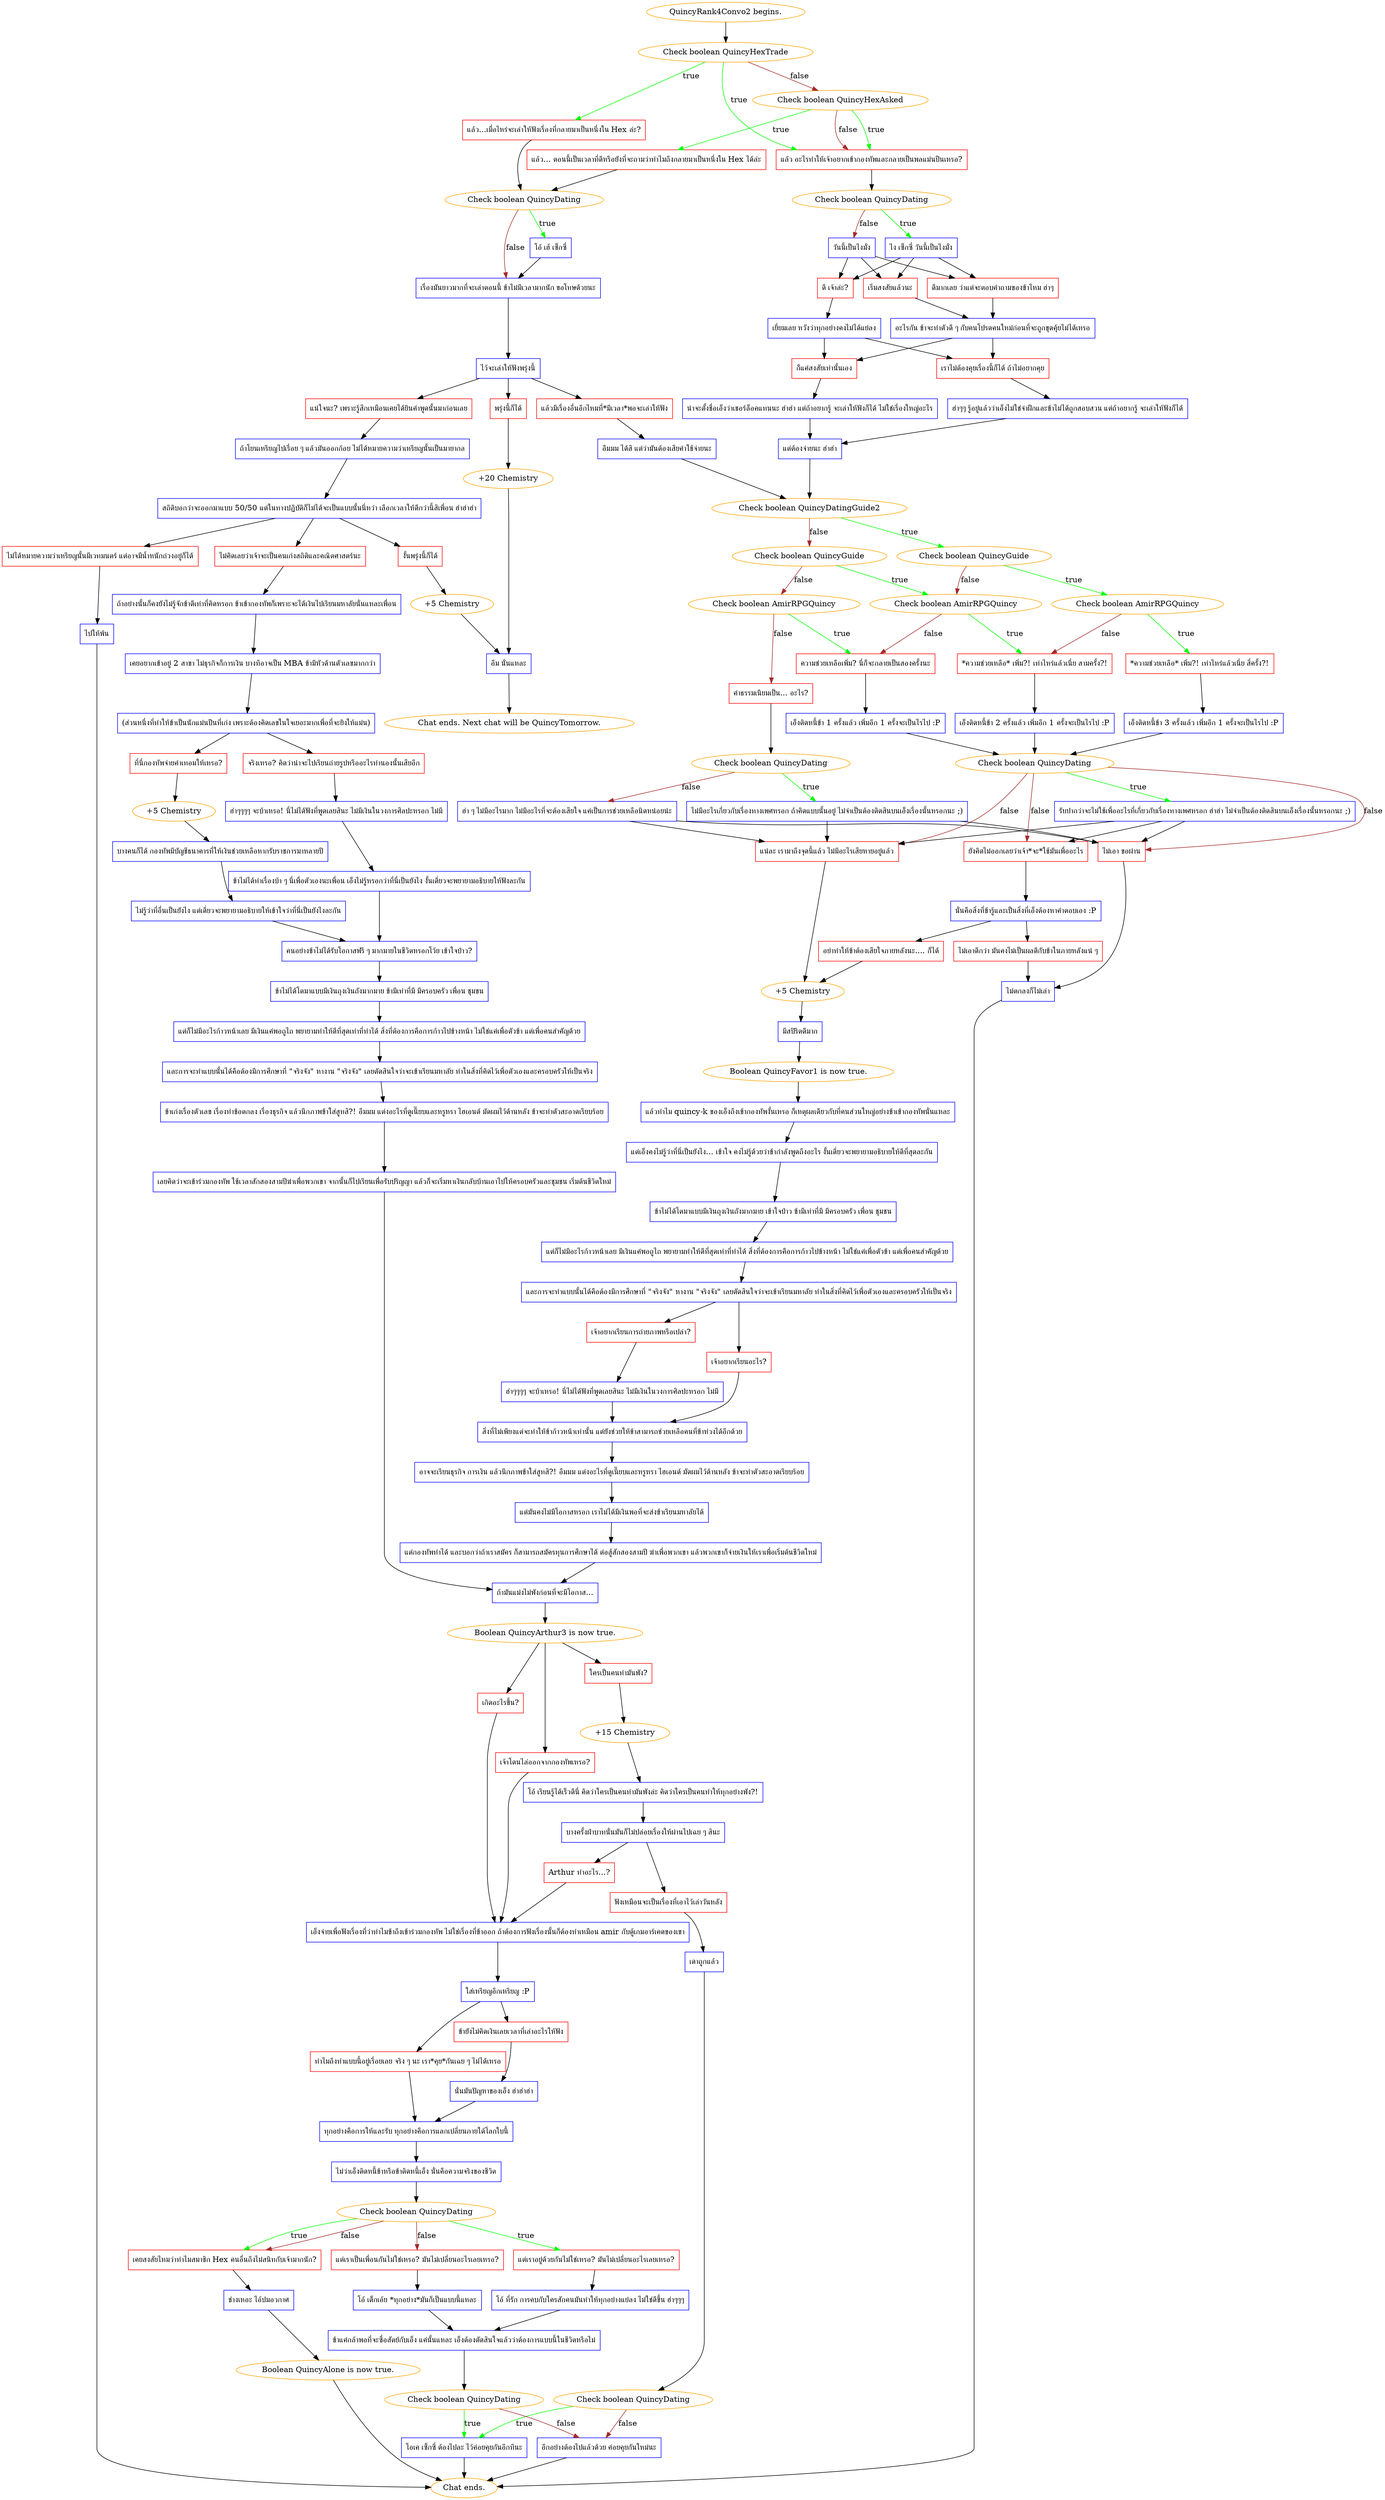 digraph {
	"QuincyRank4Convo2 begins." [color=orange];
		"QuincyRank4Convo2 begins." -> j2253162781;
	j2253162781 [label="Check boolean QuincyHexTrade",color=orange];
		j2253162781 -> j2708929974 [label=true,color=green];
		j2253162781 -> j884091084 [label=true,color=green];
		j2253162781 -> j3813648319 [label=false,color=brown];
	j2708929974 [label="แล้ว อะไรทำให้เจ้าอยากเข้ากองทัพและกลายเป็นพลแม่นปืนเหรอ?",shape=box,color=red];
		j2708929974 -> j975604575;
	j884091084 [label="แล้ว...เมื่อไหร่จะเล่าให้ฟังเรื่องที่กลายมาเป็นหนึ่งใน Hex ล่ะ?",shape=box,color=red];
		j884091084 -> j1313632766;
	j3813648319 [label="Check boolean QuincyHexAsked",color=orange];
		j3813648319 -> j3491478077 [label=true,color=green];
		j3813648319 -> j2708929974 [label=true,color=green];
		j3813648319 -> j2708929974 [label=false,color=brown];
	j975604575 [label="Check boolean QuincyDating",color=orange];
		j975604575 -> j4201863936 [label=true,color=green];
		j975604575 -> j2565924536 [label=false,color=brown];
	j1313632766 [label="Check boolean QuincyDating",color=orange];
		j1313632766 -> j80114901 [label=true,color=green];
		j1313632766 -> j2122083505 [label=false,color=brown];
	j3491478077 [label="แล้ว... ตอนนี้เป็นเวลาที่ดีหรือยังที่จะถามว่าทำไมถึงกลายมาเป็นหนึ่งใน Hex ได้ล่ะ",shape=box,color=red];
		j3491478077 -> j1313632766;
	j4201863936 [label="ไง เซ็กซี่ วันนี้เป็นไงมั่ง",shape=box,color=blue];
		j4201863936 -> j2232660026;
		j4201863936 -> j1266577884;
		j4201863936 -> j3379109196;
	j2565924536 [label="วันนี้เป็นไงมั่ง",shape=box,color=blue];
		j2565924536 -> j2232660026;
		j2565924536 -> j1266577884;
		j2565924536 -> j3379109196;
	j80114901 [label="โอ้ เฮ้ เซ็กซี่",shape=box,color=blue];
		j80114901 -> j2122083505;
	j2122083505 [label="เรื่องมันยาวมากที่จะเล่าตอนนี้ ข้าไม่มีเวลามากนัก ขอโทษด้วยนะ",shape=box,color=blue];
		j2122083505 -> j3457294560;
	j2232660026 [label="ดี เจ้าล่ะ?",shape=box,color=red];
		j2232660026 -> j4206448851;
	j1266577884 [label="เริ่มสงสัยแล้วนะ",shape=box,color=red];
		j1266577884 -> j982423773;
	j3379109196 [label="ดีมากเลย ว่าแต่จะตอบคำถามของข้าไหม ฮ่าๆ",shape=box,color=red];
		j3379109196 -> j982423773;
	j3457294560 [label="ไว้จะเล่าให้ฟังพรุ่งนี้",shape=box,color=blue];
		j3457294560 -> j49680656;
		j3457294560 -> j3368520190;
		j3457294560 -> j241207832;
	j4206448851 [label="เยี่ยมเลย หวังว่าทุกอย่างคงไม่ได้แย่ลง",shape=box,color=blue];
		j4206448851 -> j2868128118;
		j4206448851 -> j2639099099;
	j982423773 [label="อะไรกัน ข้าจะทำตัวดี ๆ กับคนโปรดคนใหม่ก่อนที่จะถูกขุดคุ้ยไม่ได้เหรอ",shape=box,color=blue];
		j982423773 -> j2868128118;
		j982423773 -> j2639099099;
	j49680656 [label="แล้วมีเรื่องอื่นอีกไหมที่*มีเวลา*พอจะเล่าให้ฟัง",shape=box,color=red];
		j49680656 -> j4283193482;
	j3368520190 [label="แน่ใจนะ? เพราะรู้สึกเหมือนเคยได้ยินคำพูดนั้นมาก่อนเลย",shape=box,color=red];
		j3368520190 -> j3738481951;
	j241207832 [label="พรุ่งนี้ก็ได้",shape=box,color=red];
		j241207832 -> j2547271047;
	j2868128118 [label="ก็แค่สงสัยเท่านั้นเอง",shape=box,color=red];
		j2868128118 -> j636670827;
	j2639099099 [label="เราไม่ต้องคุยเรื่องนี้ก็ได้ ถ้าไม่อยากคุย",shape=box,color=red];
		j2639099099 -> j763601071;
	j4283193482 [label="อืมมม ได้สิ แต่ว่ามันต้องเสียค่าใช้จ่ายนะ",shape=box,color=blue];
		j4283193482 -> j3024806683;
	j3738481951 [label="ถ้าโยนเหรียญไปเรื่อย ๆ แล้วมันออกก้อย ไม่ได้หมายความว่าเหรียญนั้นเป็นมายากล",shape=box,color=blue];
		j3738481951 -> j2544007236;
	j2547271047 [label="+20 Chemistry",color=orange];
		j2547271047 -> j1363666350;
	j636670827 [label="น่าจะตั้งชื่อเอ็งว่าเชอร์ล็อคแทนนะ ฮ่าฮ่า แต่ถ้าอยากรู้ จะเล่าให้ฟังก็ได้ ไม่ใช่เรื่องใหญ่อะไร",shape=box,color=blue];
		j636670827 -> j837095127;
	j763601071 [label="ฮ่าๆๆ รู้อยู่แล้วว่าเอ็งไม่ใช่จ่าฝึกและข้าไม่ได้ถูกสอบสวน แต่ถ้าอยากรู้ จะเล่าให้ฟังก็ได้",shape=box,color=blue];
		j763601071 -> j837095127;
	j3024806683 [label="Check boolean QuincyDatingGuide2",color=orange];
		j3024806683 -> j669743190 [label=true,color=green];
		j3024806683 -> j43061601 [label=false,color=brown];
	j2544007236 [label="สถิติบอกว่าจะออกมาแบบ 50/50 แต่ในทางปฏิบัติก็ไม่ได้จะเป็นแบบนั้นนี่หว่า เลือกเวลาให้ดีกว่านี้สิเพื่อน ฮ่าฮ่าฮ่า",shape=box,color=blue];
		j2544007236 -> j1046873481;
		j2544007236 -> j2138285903;
		j2544007236 -> j1186579190;
	j1363666350 [label="อืม นั่นแหละ",shape=box,color=blue];
		j1363666350 -> "Chat ends. Next chat will be QuincyTomorrow.";
	j837095127 [label="แต่ต้องจ่ายนะ ฮ่าฮ่า",shape=box,color=blue];
		j837095127 -> j3024806683;
	j669743190 [label="Check boolean QuincyGuide",color=orange];
		j669743190 -> j2725101485 [label=true,color=green];
		j669743190 -> j2826705318 [label=false,color=brown];
	j43061601 [label="Check boolean QuincyGuide",color=orange];
		j43061601 -> j2826705318 [label=true,color=green];
		j43061601 -> j2323465099 [label=false,color=brown];
	j1046873481 [label="ไม่คิดเลยว่าเจ้าจะเป็นคนเก่งสถิติและคณิตศาสตร์นะ",shape=box,color=red];
		j1046873481 -> j4213969577;
	j2138285903 [label="ไม่ได้หมายความว่าเหรียญนั้นมีเวทมนตร์ แต่อาจมีน้ำหนักถ่วงอยู่ก็ได้",shape=box,color=red];
		j2138285903 -> j4212621289;
	j1186579190 [label="งั้นพรุ่งนี้ก็ได้",shape=box,color=red];
		j1186579190 -> j3652130922;
	"Chat ends. Next chat will be QuincyTomorrow." [color=orange];
	j2725101485 [label="Check boolean AmirRPGQuincy",color=orange];
		j2725101485 -> j2485357735 [label=true,color=green];
		j2725101485 -> j1076217539 [label=false,color=brown];
	j2826705318 [label="Check boolean AmirRPGQuincy",color=orange];
		j2826705318 -> j1076217539 [label=true,color=green];
		j2826705318 -> j3286538227 [label=false,color=brown];
	j2323465099 [label="Check boolean AmirRPGQuincy",color=orange];
		j2323465099 -> j3286538227 [label=true,color=green];
		j2323465099 -> j3383320378 [label=false,color=brown];
	j4213969577 [label="ถ้าอย่างนั้นก็คงยังไม่รู้จักข้าดีเท่าที่คิดหรอก ข้าเข้ากองทัพก็เพราะจะได้เงินไปเรียนมหาลัยนั่นแหละเพื่อน",shape=box,color=blue];
		j4213969577 -> j3226812005;
	j4212621289 [label="ไปให้พ้น",shape=box,color=blue];
		j4212621289 -> "Chat ends.";
	j3652130922 [label="+5 Chemistry",color=orange];
		j3652130922 -> j1363666350;
	j2485357735 [label="*ความช่วยเหลือ* เพิ่ม?! เท่าไหร่แล้วเนี่ย สี่ครั้ง?!",shape=box,color=red];
		j2485357735 -> j1652183290;
	j1076217539 [label="*ความช่วยเหลือ* เพิ่ม?! เท่าไหร่แล้วเนี่ย สามครั้ง?!",shape=box,color=red];
		j1076217539 -> j1188899186;
	j3286538227 [label="ความช่วยเหลือเพิ่ม? นี่ก็จะกลายเป็นสองครั้งนะ",shape=box,color=red];
		j3286538227 -> j3592254725;
	j3383320378 [label="ค่าธรรมเนียมเป็น... อะไร?",shape=box,color=red];
		j3383320378 -> j1693636721;
	j3226812005 [label="เคยอยากเข้าอยู่ 2 สาขา ไม่ธุรกิจก็การเงิน บางทีอาจเป็น MBA ข้ามีหัวด้านตัวเลขมากกว่า",shape=box,color=blue];
		j3226812005 -> j670804553;
	"Chat ends." [color=orange];
	j1652183290 [label="เอ็งติดหนี้ข้า 3 ครั้งแล้ว เพิ่มอีก 1 ครั้งจะเป็นไรไป :P",shape=box,color=blue];
		j1652183290 -> j3185193467;
	j1188899186 [label="เอ็งติดหนี้ข้า 2 ครั้งแล้ว เพิ่มอีก 1 ครั้งจะเป็นไรไป :P",shape=box,color=blue];
		j1188899186 -> j3185193467;
	j3592254725 [label="เอ็งติดหนี้ข้า 1 ครั้งแล้ว เพิ่มอีก 1 ครั้งจะเป็นไรไป :P",shape=box,color=blue];
		j3592254725 -> j3185193467;
	j1693636721 [label="Check boolean QuincyDating",color=orange];
		j1693636721 -> j664462453 [label=true,color=green];
		j1693636721 -> j1364918858 [label=false,color=brown];
	j670804553 [label="(ส่วนหนึ่งที่ทำให้ข้าเป็นนักแม่นปืนที่เก่ง เพราะต้องคิดเลขในใจเยอะมากเพื่อที่จะยิงให้แม่น)",shape=box,color=blue];
		j670804553 -> j133742366;
		j670804553 -> j1952275920;
	j3185193467 [label="Check boolean QuincyDating",color=orange];
		j3185193467 -> j3729267159 [label=true,color=green];
		j3185193467 -> j3639699902 [label=false,color=brown];
		j3185193467 -> j1674579670 [label=false,color=brown];
		j3185193467 -> j1458488006 [label=false,color=brown];
	j664462453 [label="ไม่มีอะไรเกี่ยวกับเรื่องทางเพศหรอก ถ้าคิดแบบนั้นอยู่ ไม่จำเป็นต้องติดสินบนเอ็งเรื่องนั้นหรอกนะ ;)",shape=box,color=blue];
		j664462453 -> j1458488006;
		j664462453 -> j1674579670;
	j1364918858 [label="ฮ่า ๆ ไม่มีอะไรมาก ไม่มีอะไรที่จะต้องเสียใจ แค่เป็นการช่วยเหลือนิดหน่อยน่ะ",shape=box,color=blue];
		j1364918858 -> j1458488006;
		j1364918858 -> j1674579670;
	j133742366 [label="จริงเหรอ? คิดว่าน่าจะไปเรียนถ่ายรูปหรืออะไรทำนองนั้นเสียอีก",shape=box,color=red];
		j133742366 -> j2953414577;
	j1952275920 [label="ที่นี่กองทัพจ่ายค่าเทอมให้เหรอ?",shape=box,color=red];
		j1952275920 -> j3008762451;
	j3729267159 [label="รับปากว่าจะไม่ใช้เพื่ออะไรที่เกี่ยวกับเรื่องทางเพศหรอก ฮ่าฮ่า ไม่จำเป็นต้องติดสินบนเอ็งเรื่องนั้นหรอกนะ ;)",shape=box,color=blue];
		j3729267159 -> j3639699902;
		j3729267159 -> j1674579670;
		j3729267159 -> j1458488006;
	j3639699902 [label="ยังคิดไม่ออกเลยว่าเจ้า*จะ*ใช้มันเพื่ออะไร",shape=box,color=red];
		j3639699902 -> j2059440119;
	j1674579670 [label="ไม่เอา ขอผ่าน",shape=box,color=red];
		j1674579670 -> j3023084471;
	j1458488006 [label="แน่ละ เรามาถึงจุดนี้แล้ว ไม่มีอะไรเสียหายอยู่แล้ว",shape=box,color=red];
		j1458488006 -> j3779377757;
	j2953414577 [label="ฮ่าๆๆๆๆ จะบ้าเหรอ! นี่ไม่ได้ฟังที่พูดเลยสินะ ไม่มีเงินในวงการศิลปะหรอก ไม่มี",shape=box,color=blue];
		j2953414577 -> j1184771937;
	j3008762451 [label="+5 Chemistry",color=orange];
		j3008762451 -> j2493803646;
	j2059440119 [label="นั่นคือสิ่งที่ข้ารู้และเป็นสิ่งที่เอ็งต้องหาคำตอบเอง :P",shape=box,color=blue];
		j2059440119 -> j772747788;
		j2059440119 -> j2352613869;
	j3023084471 [label="ไม่ตกลงก็ไม่เล่า",shape=box,color=blue];
		j3023084471 -> "Chat ends.";
	j3779377757 [label="+5 Chemistry",color=orange];
		j3779377757 -> j3690086823;
	j1184771937 [label="ข้าไม่ได้ทำเรื่องบ้า ๆ นี่เพื่อตัวเองนะเพื่อน เอ็งไม่รู้หรอกว่าที่นี่เป็นยังไง งั้นเดี๋ยวจะพยายามอธิบายให้ฟังละกัน",shape=box,color=blue];
		j1184771937 -> j761664541;
	j2493803646 [label="บางคนก็ได้ กองทัพมีบัญชีธนาคารที่ให้เงินช่วยเหลือหากรับราชการมาหลายปี",shape=box,color=blue];
		j2493803646 -> j1378045116;
	j772747788 [label="อย่าทำให้ข้าต้องเสียใจภายหลังนะ.... ก็ได้",shape=box,color=red];
		j772747788 -> j3779377757;
	j2352613869 [label="ไม่เอาดีกว่า มันคงไม่เป็นผลดีกับข้าในภายหลังแน่ ๆ",shape=box,color=red];
		j2352613869 -> j3023084471;
	j3690086823 [label="มีสปิริตดีมาก",shape=box,color=blue];
		j3690086823 -> j3443572434;
	j761664541 [label="คนอย่างข้าไม่ได้รับโอกาสฟรี ๆ มากมายในชีวิตหรอกโว้ย เข้าใจป่าว?",shape=box,color=blue];
		j761664541 -> j855675936;
	j1378045116 [label="ไม่รู้ว่าที่อื่นเป็นยังไง แต่เดี๋ยวจะพยายามอธิบายให้เข้าใจว่าที่นี่เป็นยังไงละกัน",shape=box,color=blue];
		j1378045116 -> j761664541;
	j3443572434 [label="Boolean QuincyFavor1 is now true.",color=orange];
		j3443572434 -> j4248292383;
	j855675936 [label="ข้าไม่ได้โตมาแบบมีเงินถุงเงินถังมากมาย ข้ามีเท่าที่มี มีครอบครัว เพื่อน ชุมชน",shape=box,color=blue];
		j855675936 -> j1575583917;
	j4248292383 [label="แล้วทำไม quincy-k ของเอ็งถึงเข้ากองทัพงั้นเหรอ ก็เหตุผลเดียวกับที่คนส่วนใหญ่อย่างข้าเข้ากองทัพนั่นแหละ",shape=box,color=blue];
		j4248292383 -> j2757770003;
	j1575583917 [label="แต่ก็ไม่มีอะไรก้าวหน้าเลย มีเงินแค่พอถูไถ พยายามทำให้ดีที่สุดเท่าที่ทำได้ สิ่งที่ต้องการคือการก้าวไปข้างหน้า ไม่ใช่แค่เพื่อตัวข้า แต่เพื่อคนสำคัญด้วย",shape=box,color=blue];
		j1575583917 -> j2702096569;
	j2757770003 [label="แต่เอ็งคงไม่รู้ว่าที่นี่เป็นยังไง... เข้าใจ คงไม่รู้ด้วยว่าข้ากำลังพูดถึงอะไร งั้นเดี๋ยวจะพยายามอธิบายให้ดีที่สุดละกัน",shape=box,color=blue];
		j2757770003 -> j2449440482;
	j2702096569 [label="และการจะทำแบบนั้นได้คือต้องมีการศึกษาที่ \"จริงจัง\" หางาน \"จริงจัง\" เลยตัดสินใจว่าจะเข้าเรียนมหาลัย ทำในสิ่งที่คิดไว้เพื่อตัวเองและครอบครัวให้เป็นจริง",shape=box,color=blue];
		j2702096569 -> j2325725526;
	j2449440482 [label="ข้าไม่ได้โตมาแบบมีเงินถุงเงินถังมากมาย เข้าใจป่าว ข้ามีเท่าที่มี มีครอบครัว เพื่อน ชุมชน",shape=box,color=blue];
		j2449440482 -> j3305027773;
	j2325725526 [label="ข้าเก่งเรื่องตัวเลข เรื่องทำข้อตกลง เรื่องธุรกิจ แล้วนึกภาพข้าใส่สูทสิ?! อืมมม แต่งอะไรที่ดูเนี๊ยบและหรูหรา ไฮเอนด์ มัดผมไว้ด้านหลัง ข้าจะทำตัวสะอาดเรียบร้อย",shape=box,color=blue];
		j2325725526 -> j3021564531;
	j3305027773 [label="แต่ก็ไม่มีอะไรก้าวหน้าเลย มีเงินแค่พอถูไถ พยายามทำให้ดีที่สุดเท่าที่ทำได้ สิ่งที่ต้องการคือการก้าวไปข้างหน้า ไม่ใช่แค่เพื่อตัวข้า แต่เพื่อคนสำคัญด้วย",shape=box,color=blue];
		j3305027773 -> j1485468636;
	j3021564531 [label="เลยคิดว่าจะเข้าร่วมกองทัพ ใช้เวลาสักสองสามปีฆ่าเพื่อพวกเขา จากนั้นก็ไปเรียนเพื่อรับปริญญา แล้วก็จะเริ่มหาเงินกลับบ้านเอาไปให้ครอบครัวและชุมชน เริ่มต้นชีวิตใหม่",shape=box,color=blue];
		j3021564531 -> j3264845;
	j1485468636 [label="และการจะทำแบบนั้นได้คือต้องมีการศึกษาที่ \"จริงจัง\" หางาน \"จริงจัง\" เลยตัดสินใจว่าจะเข้าเรียนมหาลัย ทำในสิ่งที่คิดไว้เพื่อตัวเองและครอบครัวให้เป็นจริง",shape=box,color=blue];
		j1485468636 -> j1151003446;
		j1485468636 -> j1339258539;
	j3264845 [label="ถ้ามันแม่งไม่พังก่อนที่จะมีโอกาส...",shape=box,color=blue];
		j3264845 -> j2003456676;
	j1151003446 [label="เจ้าอยากเรียนการถ่ายภาพหรือเปล่า?",shape=box,color=red];
		j1151003446 -> j2002714055;
	j1339258539 [label="เจ้าอยากเรียนอะไร?",shape=box,color=red];
		j1339258539 -> j1515893373;
	j2003456676 [label="Boolean QuincyArthur3 is now true.",color=orange];
		j2003456676 -> j1782192171;
		j2003456676 -> j1280319885;
		j2003456676 -> j2425835487;
	j2002714055 [label="ฮ่าๆๆๆๆ จะบ้าเหรอ! นี่ไม่ได้ฟังที่พูดเลยสินะ ไม่มีเงินในวงการศิลปะหรอก ไม่มี",shape=box,color=blue];
		j2002714055 -> j1515893373;
	j1515893373 [label="สิ่งที่ไม่เพียงแต่จะทำให้ข้าก้าวหน้าเท่านั้น แต่ยังช่วยให้ข้าสามารถช่วยเหลือคนที่ข้าห่วงได้อีกด้วย",shape=box,color=blue];
		j1515893373 -> j3014313519;
	j1782192171 [label="เกิดอะไรขึ้น?",shape=box,color=red];
		j1782192171 -> j3644068492;
	j1280319885 [label="ใครเป็นคนทำมันพัง?",shape=box,color=red];
		j1280319885 -> j554929676;
	j2425835487 [label="เจ้าโดนไล่ออกจากกองทัพเหรอ?",shape=box,color=red];
		j2425835487 -> j3644068492;
	j3014313519 [label="อาจจะเรียนธุรกิจ การเงิน แล้วนึกภาพข้าใส่สูทสิ?! อืมมม แต่งอะไรที่ดูเนี๊ยบและหรูหรา ไฮเอนด์ มัดผมไว้ด้านหลัง ข้าจะทำตัวสะอาดเรียบร้อย",shape=box,color=blue];
		j3014313519 -> j3211810414;
	j3644068492 [label="เอ็งจ่ายเพื่อฟังเรื่องที่ว่าทำไมข้าถึงเข้าร่วมกองทัพ ไม่ใช่เรื่องที่ข้าออก ถ้าต้องการฟังเรื่องนั้นก็ต้องทำเหมือน amir กับตู้เกมอาร์เคดของเขา",shape=box,color=blue];
		j3644068492 -> j4274787344;
	j554929676 [label="+15 Chemistry",color=orange];
		j554929676 -> j474689011;
	j3211810414 [label="แต่มันคงไม่มีโอกาสหรอก เราไม่ได้มีเงินพอที่จะส่งข้าเรียนมหาลัยได้",shape=box,color=blue];
		j3211810414 -> j225726240;
	j4274787344 [label="ใส่เหรียญอีกเหรียญ :P",shape=box,color=blue];
		j4274787344 -> j3759863256;
		j4274787344 -> j2897602277;
	j474689011 [label="โอ้ เรียนรู้ได้เร็วดีนี่ คิดว่าใครเป็นคนทำมันพังล่ะ คิดว่าใครเป็นคนทำให้ทุกอย่างพัง?!",shape=box,color=blue];
		j474689011 -> j3989685667;
	j225726240 [label="แต่กองทัพทำได้ และบอกว่าถ้าเราสมัคร ก็สามารถสมัครทุนการศึกษาได้ ต่อสู้สักสองสามปี ฆ่าเพื่อพวกเขา แล้วพวกเขาก็จ่ายเงินให้เราเพื่อเริ่มต้นชีวิตใหม่",shape=box,color=blue];
		j225726240 -> j3264845;
	j3759863256 [label="ทำไมถึงทำแบบนี้อยู่เรื่อยเลย จริง ๆ นะ เรา*คุย*กันเฉย ๆ ไม่ได้เหรอ",shape=box,color=red];
		j3759863256 -> j139664445;
	j2897602277 [label="ข้ายังไม่คิดเงินเลยเวลาที่เล่าอะไรให้ฟัง",shape=box,color=red];
		j2897602277 -> j2725500596;
	j3989685667 [label="บางครั้งฝ่าบาทนั่นมันก็ไม่ปล่อยเรื่องให้ผ่านไปเฉย ๆ สินะ",shape=box,color=blue];
		j3989685667 -> j1361832013;
		j3989685667 -> j2680697487;
	j139664445 [label="ทุกอย่างคือการให้และรับ ทุกอย่างคือการแลกเปลี่ยนภายใต้โลกใบนี้",shape=box,color=blue];
		j139664445 -> j2388580117;
	j2725500596 [label="นั่นมันปัญหาของเอ็ง ฮ่าฮ่าฮ่า",shape=box,color=blue];
		j2725500596 -> j139664445;
	j1361832013 [label="Arthur ทำอะไร...?",shape=box,color=red];
		j1361832013 -> j3644068492;
	j2680697487 [label="ฟังเหมือนจะเป็นเรื่องที่เอาไว้เล่าวันหลัง",shape=box,color=red];
		j2680697487 -> j3199951573;
	j2388580117 [label="ไม่ว่าเอ็งติดหนี้ข้าหรือข้าติดหนี้เอ็ง นั่นคือความจริงของชีวิต",shape=box,color=blue];
		j2388580117 -> j2519863613;
	j3199951573 [label="เดาถูกแล้ว",shape=box,color=blue];
		j3199951573 -> j2650928113;
	j2519863613 [label="Check boolean QuincyDating",color=orange];
		j2519863613 -> j2762449035 [label=true,color=green];
		j2519863613 -> j599446982 [label=true,color=green];
		j2519863613 -> j428134013 [label=false,color=brown];
		j2519863613 -> j599446982 [label=false,color=brown];
	j2650928113 [label="Check boolean QuincyDating",color=orange];
		j2650928113 -> j1258094948 [label=true,color=green];
		j2650928113 -> j1873890521 [label=false,color=brown];
	j2762449035 [label="แต่เราอยู่ด้วยกันไม่ใช่เหรอ? มันไม่เปลี่ยนอะไรเลยเหรอ?",shape=box,color=red];
		j2762449035 -> j3383736428;
	j599446982 [label="เคยสงสัยไหมว่าทำไมสมาชิก Hex คนอื่นถึงไม่สนิทกับเจ้ามากนัก?",shape=box,color=red];
		j599446982 -> j3966978186;
	j428134013 [label="แต่เราเป็นเพื่อนกันไม่ใช่เหรอ? มันไม่เปลี่ยนอะไรเลยเหรอ?",shape=box,color=red];
		j428134013 -> j1966339793;
	j1258094948 [label="โอเค เซ็กซี่ ต้องไปละ ไว้ค่อยคุยกันอีกทีนะ",shape=box,color=blue];
		j1258094948 -> "Chat ends.";
	j1873890521 [label="อีกอย่างต้องไปแล้วด้วย ค่อยคุยกันใหม่นะ",shape=box,color=blue];
		j1873890521 -> "Chat ends.";
	j3383736428 [label="โอ้ ที่รัก การคบกับใครสักคนมันทำให้ทุกอย่างแย่ลง ไม่ใช่ดีขึ้น ฮ่าๆๆๆ",shape=box,color=blue];
		j3383736428 -> j4245771448;
	j3966978186 [label="ช่างเหอะ ไอ้ปมอวกาศ",shape=box,color=blue];
		j3966978186 -> j2991450888;
	j1966339793 [label="โอ้ เด็กเอ้ย *ทุกอย่าง*มันก็เป็นแบบนี้แหละ",shape=box,color=blue];
		j1966339793 -> j4245771448;
	j4245771448 [label="ข้าแค่กล้าพอที่จะซื่อสัตย์กับเอ็ง แค่นั้นแหละ เอ็งต้องตัดสินใจแล้วว่าต้องการแบบนี้ในชีวิตหรือไม่",shape=box,color=blue];
		j4245771448 -> j327474352;
	j2991450888 [label="Boolean QuincyAlone is now true.",color=orange];
		j2991450888 -> "Chat ends.";
	j327474352 [label="Check boolean QuincyDating",color=orange];
		j327474352 -> j1258094948 [label=true,color=green];
		j327474352 -> j1873890521 [label=false,color=brown];
}